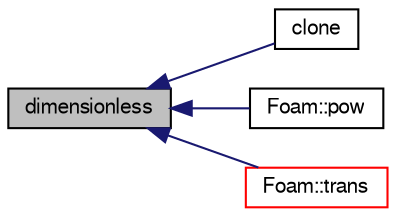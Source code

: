 digraph "dimensionless"
{
  bgcolor="transparent";
  edge [fontname="FreeSans",fontsize="10",labelfontname="FreeSans",labelfontsize="10"];
  node [fontname="FreeSans",fontsize="10",shape=record];
  rankdir="LR";
  Node703 [label="dimensionless",height=0.2,width=0.4,color="black", fillcolor="grey75", style="filled", fontcolor="black"];
  Node703 -> Node704 [dir="back",color="midnightblue",fontsize="10",style="solid",fontname="FreeSans"];
  Node704 [label="clone",height=0.2,width=0.4,color="black",URL="$a26370.html#ac02e29e9c5268438e822df9e58c4e069",tooltip="Construct and return a clone. "];
  Node703 -> Node705 [dir="back",color="midnightblue",fontsize="10",style="solid",fontname="FreeSans"];
  Node705 [label="Foam::pow",height=0.2,width=0.4,color="black",URL="$a21124.html#a6caff474580985115fad1f927b05793b"];
  Node703 -> Node706 [dir="back",color="midnightblue",fontsize="10",style="solid",fontname="FreeSans"];
  Node706 [label="Foam::trans",height=0.2,width=0.4,color="red",URL="$a21124.html#ae3ae6916fa018cc7c58227b7cea31055"];
}
